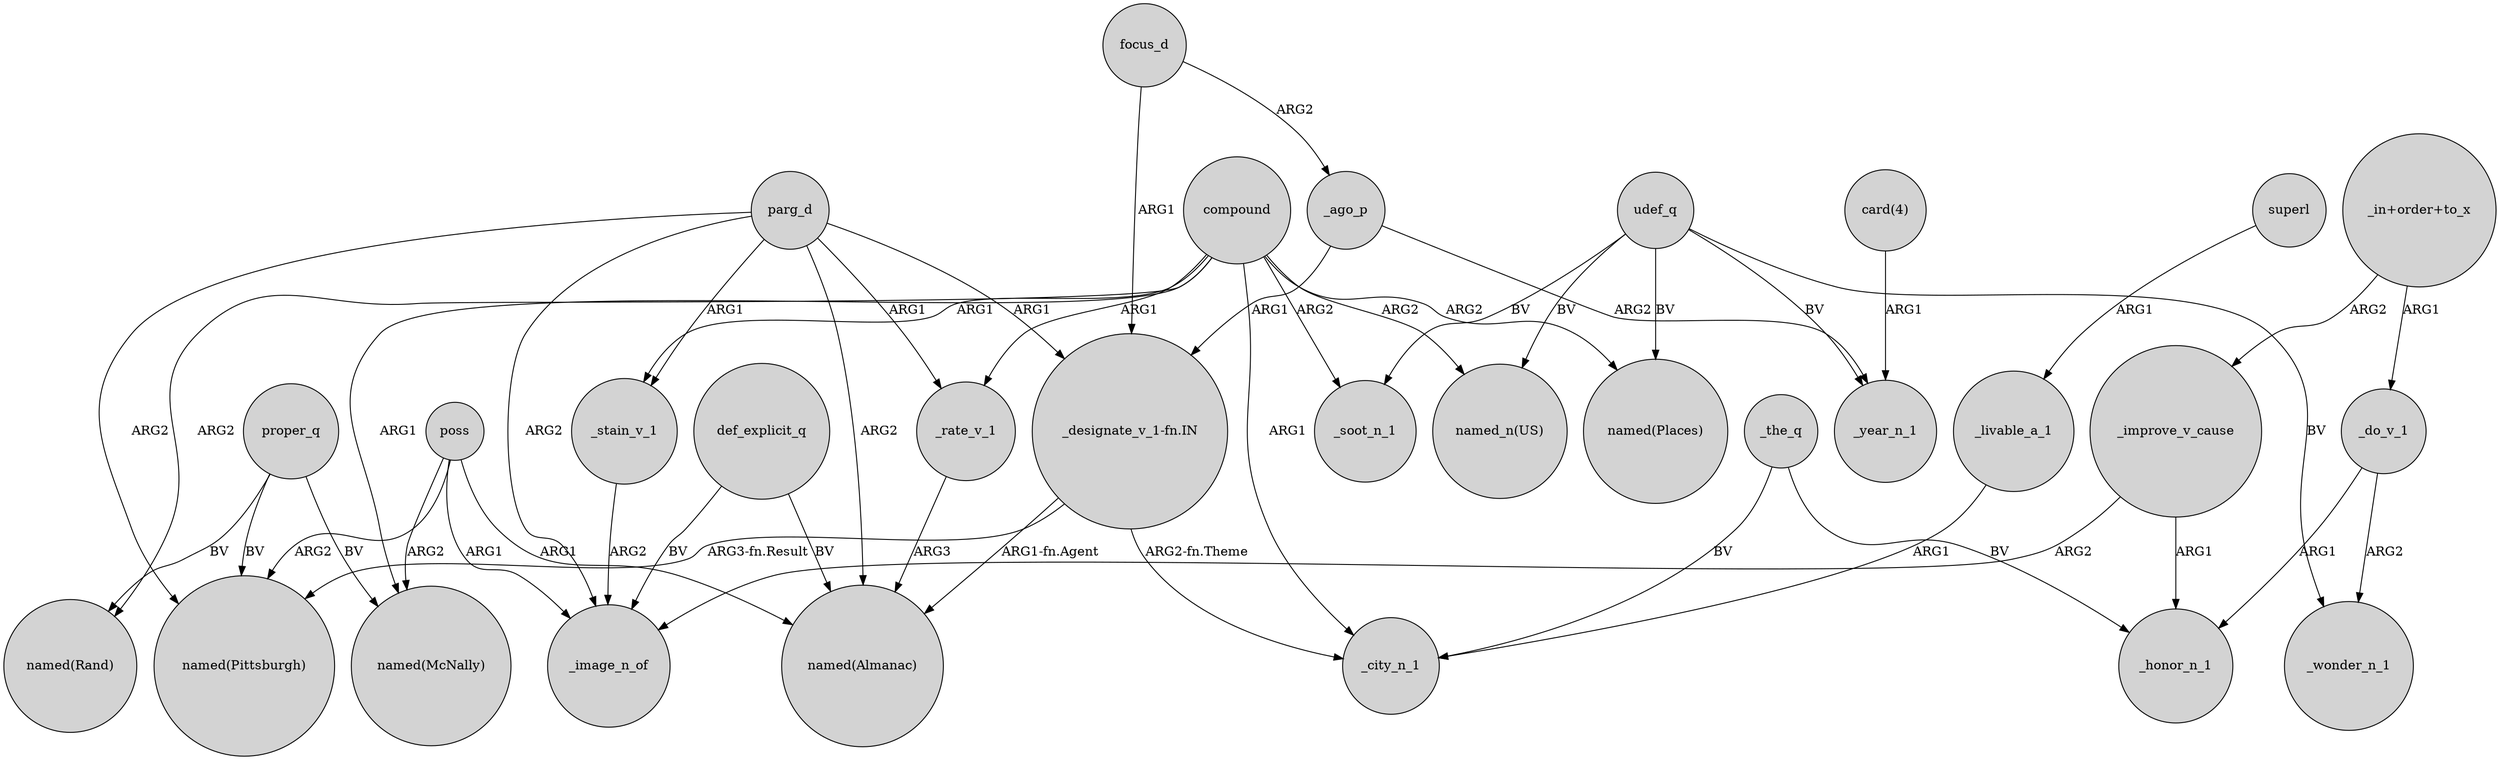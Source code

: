 digraph {
	node [shape=circle style=filled]
	proper_q -> "named(McNally)" [label=BV]
	_rate_v_1 -> "named(Almanac)" [label=ARG3]
	udef_q -> "named_n(US)" [label=BV]
	_the_q -> _honor_n_1 [label=BV]
	parg_d -> _stain_v_1 [label=ARG1]
	compound -> _stain_v_1 [label=ARG1]
	poss -> _image_n_of [label=ARG1]
	compound -> "named(McNally)" [label=ARG1]
	parg_d -> _rate_v_1 [label=ARG1]
	_ago_p -> "_designate_v_1-fn.IN" [label=ARG1]
	"card(4)" -> _year_n_1 [label=ARG1]
	"_designate_v_1-fn.IN" -> "named(Almanac)" [label="ARG1-fn.Agent"]
	"_designate_v_1-fn.IN" -> _city_n_1 [label="ARG2-fn.Theme"]
	poss -> "named(Almanac)" [label=ARG1]
	compound -> _rate_v_1 [label=ARG1]
	compound -> _city_n_1 [label=ARG1]
	udef_q -> _soot_n_1 [label=BV]
	compound -> "named_n(US)" [label=ARG2]
	poss -> "named(Pittsburgh)" [label=ARG2]
	def_explicit_q -> "named(Almanac)" [label=BV]
	"_in+order+to_x" -> _improve_v_cause [label=ARG2]
	focus_d -> "_designate_v_1-fn.IN" [label=ARG1]
	parg_d -> "named(Almanac)" [label=ARG2]
	"_designate_v_1-fn.IN" -> "named(Pittsburgh)" [label="ARG3-fn.Result"]
	compound -> "named(Rand)" [label=ARG2]
	_improve_v_cause -> _image_n_of [label=ARG2]
	_ago_p -> _year_n_1 [label=ARG2]
	parg_d -> "_designate_v_1-fn.IN" [label=ARG1]
	poss -> "named(McNally)" [label=ARG2]
	_improve_v_cause -> _honor_n_1 [label=ARG1]
	parg_d -> "named(Pittsburgh)" [label=ARG2]
	_do_v_1 -> _wonder_n_1 [label=ARG2]
	compound -> _soot_n_1 [label=ARG2]
	compound -> "named(Places)" [label=ARG2]
	"_in+order+to_x" -> _do_v_1 [label=ARG1]
	_the_q -> _city_n_1 [label=BV]
	udef_q -> "named(Places)" [label=BV]
	proper_q -> "named(Rand)" [label=BV]
	parg_d -> _image_n_of [label=ARG2]
	udef_q -> _year_n_1 [label=BV]
	focus_d -> _ago_p [label=ARG2]
	_do_v_1 -> _honor_n_1 [label=ARG1]
	_livable_a_1 -> _city_n_1 [label=ARG1]
	udef_q -> _wonder_n_1 [label=BV]
	_stain_v_1 -> _image_n_of [label=ARG2]
	def_explicit_q -> _image_n_of [label=BV]
	superl -> _livable_a_1 [label=ARG1]
	proper_q -> "named(Pittsburgh)" [label=BV]
}
